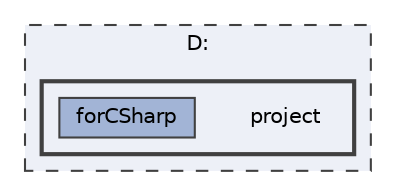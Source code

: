 digraph "D:/project"
{
 // LATEX_PDF_SIZE
  bgcolor="transparent";
  edge [fontname=Helvetica,fontsize=10,labelfontname=Helvetica,labelfontsize=10];
  node [fontname=Helvetica,fontsize=10,shape=box,height=0.2,width=0.4];
  compound=true
  subgraph clusterdir_275089585c7fc1b5fd5d7d42c69cb1da {
    graph [ bgcolor="#edf0f7", pencolor="grey25", label="D:", fontname=Helvetica,fontsize=10 style="filled,dashed", URL="dir_275089585c7fc1b5fd5d7d42c69cb1da.html",tooltip=""]
  subgraph clusterdir_8733143adb4ffc9d3adaf92c8c3bb04e {
    graph [ bgcolor="#edf0f7", pencolor="grey25", label="", fontname=Helvetica,fontsize=10 style="filled,bold", URL="dir_8733143adb4ffc9d3adaf92c8c3bb04e.html",tooltip=""]
    dir_8733143adb4ffc9d3adaf92c8c3bb04e [shape=plaintext, label="project"];
  dir_683e86ae040c591d53ea1533e124e1ad [label="forCSharp", fillcolor="#a2b4d6", color="grey25", style="filled", URL="dir_683e86ae040c591d53ea1533e124e1ad.html",tooltip=""];
  }
  }
}
